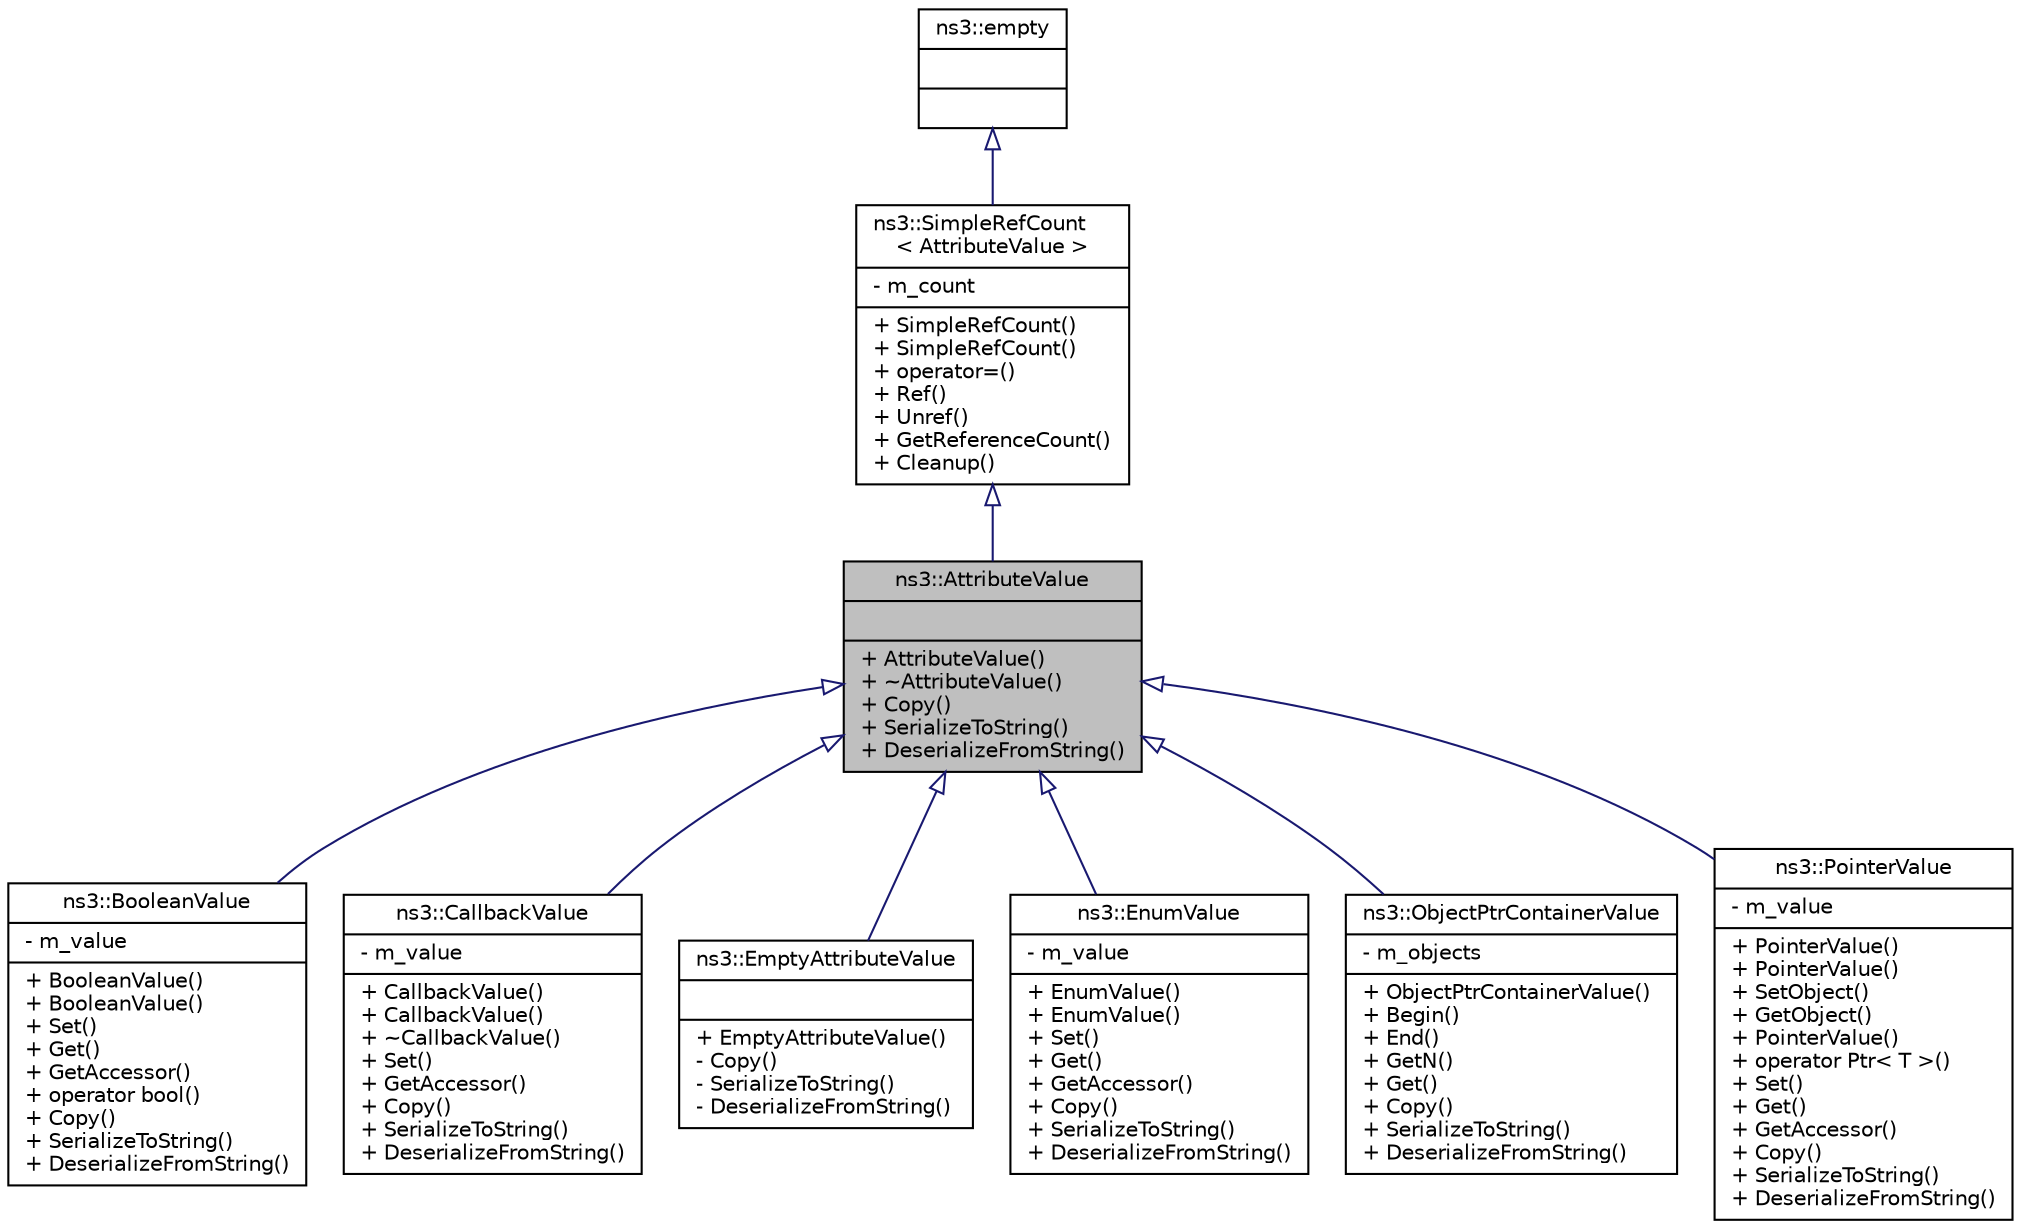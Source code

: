 digraph "ns3::AttributeValue"
{
  edge [fontname="Helvetica",fontsize="10",labelfontname="Helvetica",labelfontsize="10"];
  node [fontname="Helvetica",fontsize="10",shape=record];
  Node1 [label="{ns3::AttributeValue\n||+ AttributeValue()\l+ ~AttributeValue()\l+ Copy()\l+ SerializeToString()\l+ DeserializeFromString()\l}",height=0.2,width=0.4,color="black", fillcolor="grey75", style="filled", fontcolor="black"];
  Node2 -> Node1 [dir="back",color="midnightblue",fontsize="10",style="solid",arrowtail="onormal"];
  Node2 [label="{ns3::SimpleRefCount\l\< AttributeValue \>\n|- m_count\l|+ SimpleRefCount()\l+ SimpleRefCount()\l+ operator=()\l+ Ref()\l+ Unref()\l+ GetReferenceCount()\l+ Cleanup()\l}",height=0.2,width=0.4,color="black", fillcolor="white", style="filled",URL="$da/da1/classns3_1_1SimpleRefCount.html"];
  Node3 -> Node2 [dir="back",color="midnightblue",fontsize="10",style="solid",arrowtail="onormal"];
  Node3 [label="{ns3::empty\n||}",height=0.2,width=0.4,color="black", fillcolor="white", style="filled",URL="$d9/d6a/classns3_1_1empty.html",tooltip="make Callback use a separate empty type "];
  Node1 -> Node4 [dir="back",color="midnightblue",fontsize="10",style="solid",arrowtail="onormal"];
  Node4 [label="{ns3::BooleanValue\n|- m_value\l|+ BooleanValue()\l+ BooleanValue()\l+ Set()\l+ Get()\l+ GetAccessor()\l+ operator bool()\l+ Copy()\l+ SerializeToString()\l+ DeserializeFromString()\l}",height=0.2,width=0.4,color="black", fillcolor="white", style="filled",URL="$d5/d0c/classns3_1_1BooleanValue.html"];
  Node1 -> Node5 [dir="back",color="midnightblue",fontsize="10",style="solid",arrowtail="onormal"];
  Node5 [label="{ns3::CallbackValue\n|- m_value\l|+ CallbackValue()\l+ CallbackValue()\l+ ~CallbackValue()\l+ Set()\l+ GetAccessor()\l+ Copy()\l+ SerializeToString()\l+ DeserializeFromString()\l}",height=0.2,width=0.4,color="black", fillcolor="white", style="filled",URL="$dd/d81/classns3_1_1CallbackValue.html"];
  Node1 -> Node6 [dir="back",color="midnightblue",fontsize="10",style="solid",arrowtail="onormal"];
  Node6 [label="{ns3::EmptyAttributeValue\n||+ EmptyAttributeValue()\l- Copy()\l- SerializeToString()\l- DeserializeFromString()\l}",height=0.2,width=0.4,color="black", fillcolor="white", style="filled",URL="$db/d30/classns3_1_1EmptyAttributeValue.html",tooltip="A class for an empty attribute value. "];
  Node1 -> Node7 [dir="back",color="midnightblue",fontsize="10",style="solid",arrowtail="onormal"];
  Node7 [label="{ns3::EnumValue\n|- m_value\l|+ EnumValue()\l+ EnumValue()\l+ Set()\l+ Get()\l+ GetAccessor()\l+ Copy()\l+ SerializeToString()\l+ DeserializeFromString()\l}",height=0.2,width=0.4,color="black", fillcolor="white", style="filled",URL="$de/d86/classns3_1_1EnumValue.html"];
  Node1 -> Node8 [dir="back",color="midnightblue",fontsize="10",style="solid",arrowtail="onormal"];
  Node8 [label="{ns3::ObjectPtrContainerValue\n|- m_objects\l|+ ObjectPtrContainerValue()\l+ Begin()\l+ End()\l+ GetN()\l+ Get()\l+ Copy()\l+ SerializeToString()\l+ DeserializeFromString()\l}",height=0.2,width=0.4,color="black", fillcolor="white", style="filled",URL="$db/dcc/classns3_1_1ObjectPtrContainerValue.html",tooltip="Container for a set of ns3::Object pointers. "];
  Node1 -> Node9 [dir="back",color="midnightblue",fontsize="10",style="solid",arrowtail="onormal"];
  Node9 [label="{ns3::PointerValue\n|- m_value\l|+ PointerValue()\l+ PointerValue()\l+ SetObject()\l+ GetObject()\l+ PointerValue()\l+ operator Ptr\< T \>()\l+ Set()\l+ Get()\l+ GetAccessor()\l+ Copy()\l+ SerializeToString()\l+ DeserializeFromString()\l}",height=0.2,width=0.4,color="black", fillcolor="white", style="filled",URL="$d4/d53/classns3_1_1PointerValue.html"];
}
